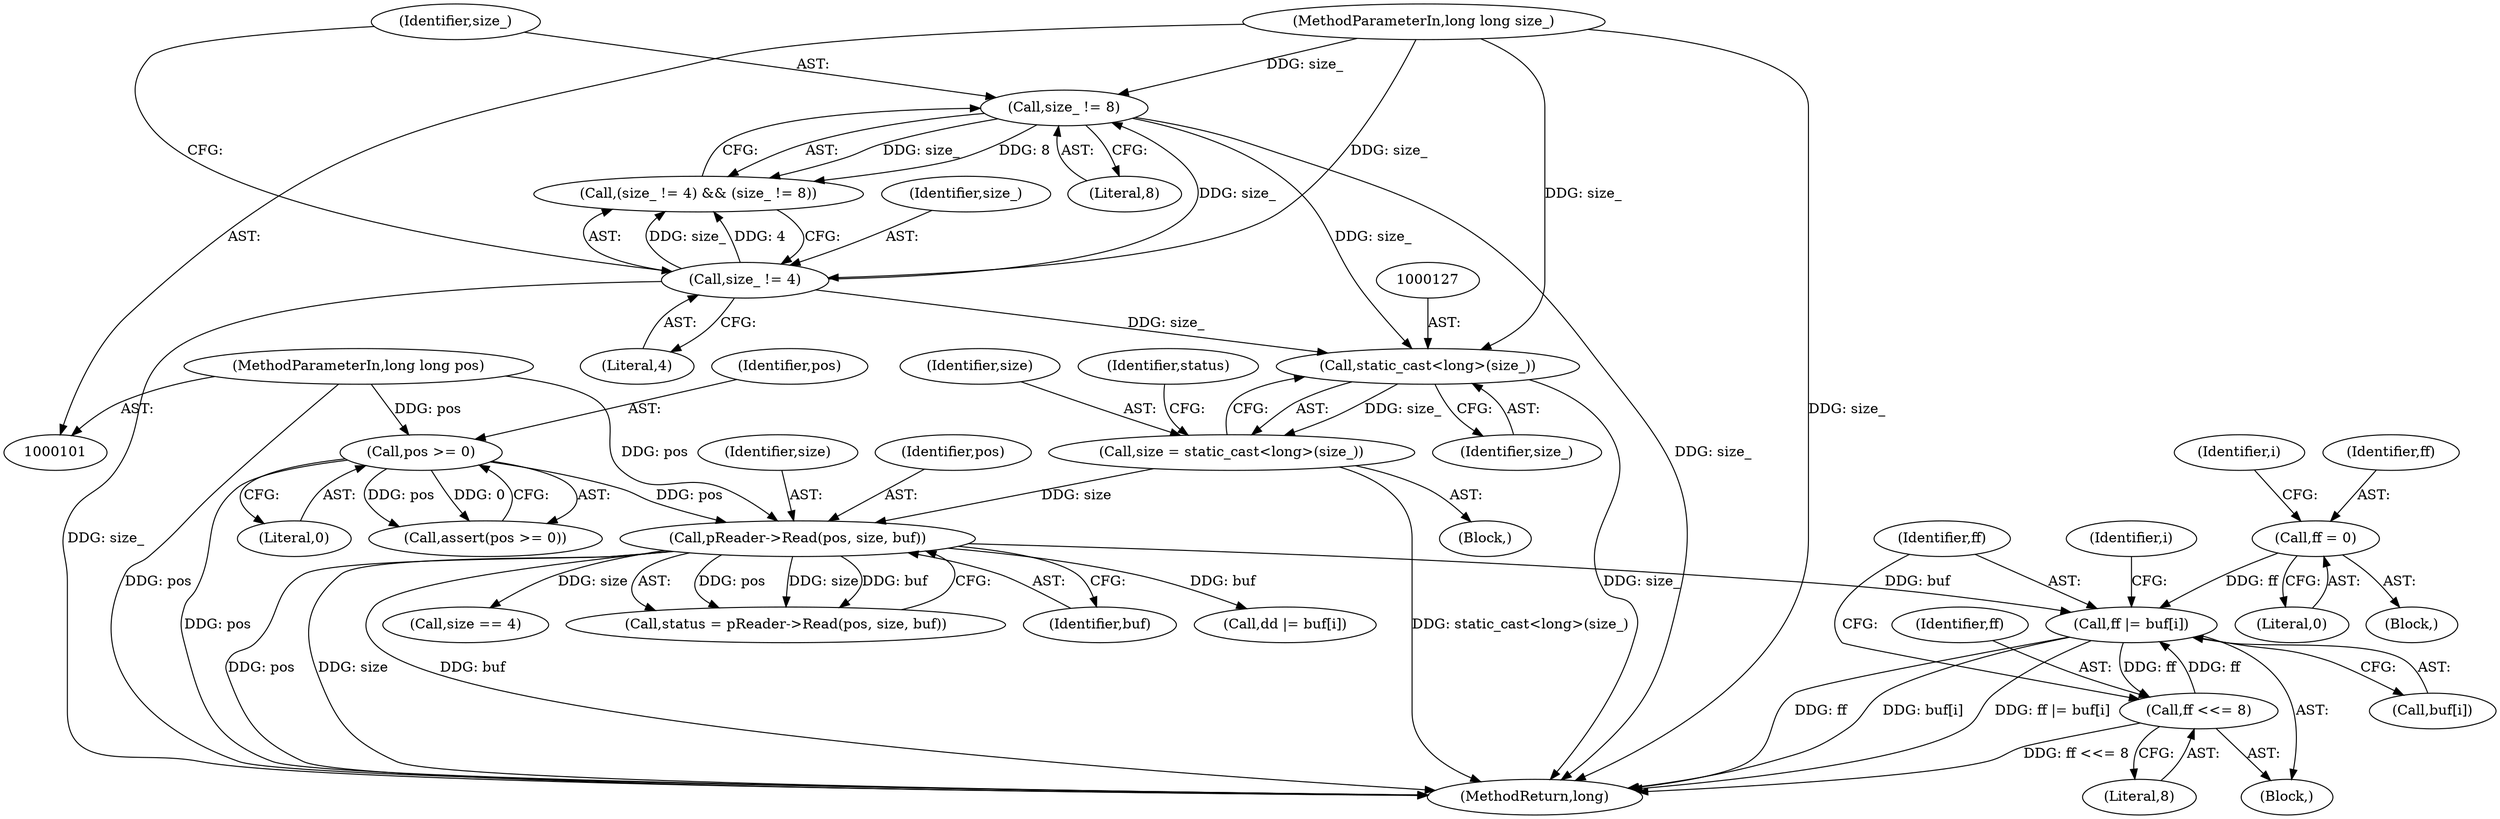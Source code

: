 digraph "1_Android_cc274e2abe8b2a6698a5c47d8aa4bb45f1f9538d_63@array" {
"1000158" [label="(Call,ff |= buf[i])"];
"1000169" [label="(Call,ff <<= 8)"];
"1000158" [label="(Call,ff |= buf[i])"];
"1000149" [label="(Call,ff = 0)"];
"1000133" [label="(Call,pReader->Read(pos, size, buf))"];
"1000110" [label="(Call,pos >= 0)"];
"1000103" [label="(MethodParameterIn,long long pos)"];
"1000124" [label="(Call,size = static_cast<long>(size_))"];
"1000126" [label="(Call,static_cast<long>(size_))"];
"1000118" [label="(Call,size_ != 8)"];
"1000115" [label="(Call,size_ != 4)"];
"1000104" [label="(MethodParameterIn,long long size_)"];
"1000191" [label="(Call,dd |= buf[i])"];
"1000106" [label="(Block,)"];
"1000112" [label="(Literal,0)"];
"1000169" [label="(Call,ff <<= 8)"];
"1000116" [label="(Identifier,size_)"];
"1000114" [label="(Call,(size_ != 4) && (size_ != 8))"];
"1000170" [label="(Identifier,ff)"];
"1000126" [label="(Call,static_cast<long>(size_))"];
"1000166" [label="(Identifier,i)"];
"1000144" [label="(Call,size == 4)"];
"1000111" [label="(Identifier,pos)"];
"1000118" [label="(Call,size_ != 8)"];
"1000125" [label="(Identifier,size)"];
"1000160" [label="(Call,buf[i])"];
"1000147" [label="(Block,)"];
"1000128" [label="(Identifier,size_)"];
"1000158" [label="(Call,ff |= buf[i])"];
"1000133" [label="(Call,pReader->Read(pos, size, buf))"];
"1000103" [label="(MethodParameterIn,long long pos)"];
"1000151" [label="(Literal,0)"];
"1000109" [label="(Call,assert(pos >= 0))"];
"1000210" [label="(MethodReturn,long)"];
"1000110" [label="(Call,pos >= 0)"];
"1000171" [label="(Literal,8)"];
"1000150" [label="(Identifier,ff)"];
"1000131" [label="(Call,status = pReader->Read(pos, size, buf))"];
"1000136" [label="(Identifier,buf)"];
"1000115" [label="(Call,size_ != 4)"];
"1000149" [label="(Call,ff = 0)"];
"1000155" [label="(Identifier,i)"];
"1000104" [label="(MethodParameterIn,long long size_)"];
"1000135" [label="(Identifier,size)"];
"1000157" [label="(Block,)"];
"1000134" [label="(Identifier,pos)"];
"1000132" [label="(Identifier,status)"];
"1000159" [label="(Identifier,ff)"];
"1000124" [label="(Call,size = static_cast<long>(size_))"];
"1000120" [label="(Literal,8)"];
"1000117" [label="(Literal,4)"];
"1000119" [label="(Identifier,size_)"];
"1000158" -> "1000157"  [label="AST: "];
"1000158" -> "1000160"  [label="CFG: "];
"1000159" -> "1000158"  [label="AST: "];
"1000160" -> "1000158"  [label="AST: "];
"1000166" -> "1000158"  [label="CFG: "];
"1000158" -> "1000210"  [label="DDG: ff"];
"1000158" -> "1000210"  [label="DDG: buf[i]"];
"1000158" -> "1000210"  [label="DDG: ff |= buf[i]"];
"1000169" -> "1000158"  [label="DDG: ff"];
"1000149" -> "1000158"  [label="DDG: ff"];
"1000133" -> "1000158"  [label="DDG: buf"];
"1000158" -> "1000169"  [label="DDG: ff"];
"1000169" -> "1000157"  [label="AST: "];
"1000169" -> "1000171"  [label="CFG: "];
"1000170" -> "1000169"  [label="AST: "];
"1000171" -> "1000169"  [label="AST: "];
"1000159" -> "1000169"  [label="CFG: "];
"1000169" -> "1000210"  [label="DDG: ff <<= 8"];
"1000149" -> "1000147"  [label="AST: "];
"1000149" -> "1000151"  [label="CFG: "];
"1000150" -> "1000149"  [label="AST: "];
"1000151" -> "1000149"  [label="AST: "];
"1000155" -> "1000149"  [label="CFG: "];
"1000133" -> "1000131"  [label="AST: "];
"1000133" -> "1000136"  [label="CFG: "];
"1000134" -> "1000133"  [label="AST: "];
"1000135" -> "1000133"  [label="AST: "];
"1000136" -> "1000133"  [label="AST: "];
"1000131" -> "1000133"  [label="CFG: "];
"1000133" -> "1000210"  [label="DDG: pos"];
"1000133" -> "1000210"  [label="DDG: size"];
"1000133" -> "1000210"  [label="DDG: buf"];
"1000133" -> "1000131"  [label="DDG: pos"];
"1000133" -> "1000131"  [label="DDG: size"];
"1000133" -> "1000131"  [label="DDG: buf"];
"1000110" -> "1000133"  [label="DDG: pos"];
"1000103" -> "1000133"  [label="DDG: pos"];
"1000124" -> "1000133"  [label="DDG: size"];
"1000133" -> "1000144"  [label="DDG: size"];
"1000133" -> "1000191"  [label="DDG: buf"];
"1000110" -> "1000109"  [label="AST: "];
"1000110" -> "1000112"  [label="CFG: "];
"1000111" -> "1000110"  [label="AST: "];
"1000112" -> "1000110"  [label="AST: "];
"1000109" -> "1000110"  [label="CFG: "];
"1000110" -> "1000210"  [label="DDG: pos"];
"1000110" -> "1000109"  [label="DDG: pos"];
"1000110" -> "1000109"  [label="DDG: 0"];
"1000103" -> "1000110"  [label="DDG: pos"];
"1000103" -> "1000101"  [label="AST: "];
"1000103" -> "1000210"  [label="DDG: pos"];
"1000124" -> "1000106"  [label="AST: "];
"1000124" -> "1000126"  [label="CFG: "];
"1000125" -> "1000124"  [label="AST: "];
"1000126" -> "1000124"  [label="AST: "];
"1000132" -> "1000124"  [label="CFG: "];
"1000124" -> "1000210"  [label="DDG: static_cast<long>(size_)"];
"1000126" -> "1000124"  [label="DDG: size_"];
"1000126" -> "1000128"  [label="CFG: "];
"1000127" -> "1000126"  [label="AST: "];
"1000128" -> "1000126"  [label="AST: "];
"1000126" -> "1000210"  [label="DDG: size_"];
"1000118" -> "1000126"  [label="DDG: size_"];
"1000115" -> "1000126"  [label="DDG: size_"];
"1000104" -> "1000126"  [label="DDG: size_"];
"1000118" -> "1000114"  [label="AST: "];
"1000118" -> "1000120"  [label="CFG: "];
"1000119" -> "1000118"  [label="AST: "];
"1000120" -> "1000118"  [label="AST: "];
"1000114" -> "1000118"  [label="CFG: "];
"1000118" -> "1000210"  [label="DDG: size_"];
"1000118" -> "1000114"  [label="DDG: size_"];
"1000118" -> "1000114"  [label="DDG: 8"];
"1000115" -> "1000118"  [label="DDG: size_"];
"1000104" -> "1000118"  [label="DDG: size_"];
"1000115" -> "1000114"  [label="AST: "];
"1000115" -> "1000117"  [label="CFG: "];
"1000116" -> "1000115"  [label="AST: "];
"1000117" -> "1000115"  [label="AST: "];
"1000119" -> "1000115"  [label="CFG: "];
"1000114" -> "1000115"  [label="CFG: "];
"1000115" -> "1000210"  [label="DDG: size_"];
"1000115" -> "1000114"  [label="DDG: size_"];
"1000115" -> "1000114"  [label="DDG: 4"];
"1000104" -> "1000115"  [label="DDG: size_"];
"1000104" -> "1000101"  [label="AST: "];
"1000104" -> "1000210"  [label="DDG: size_"];
}
